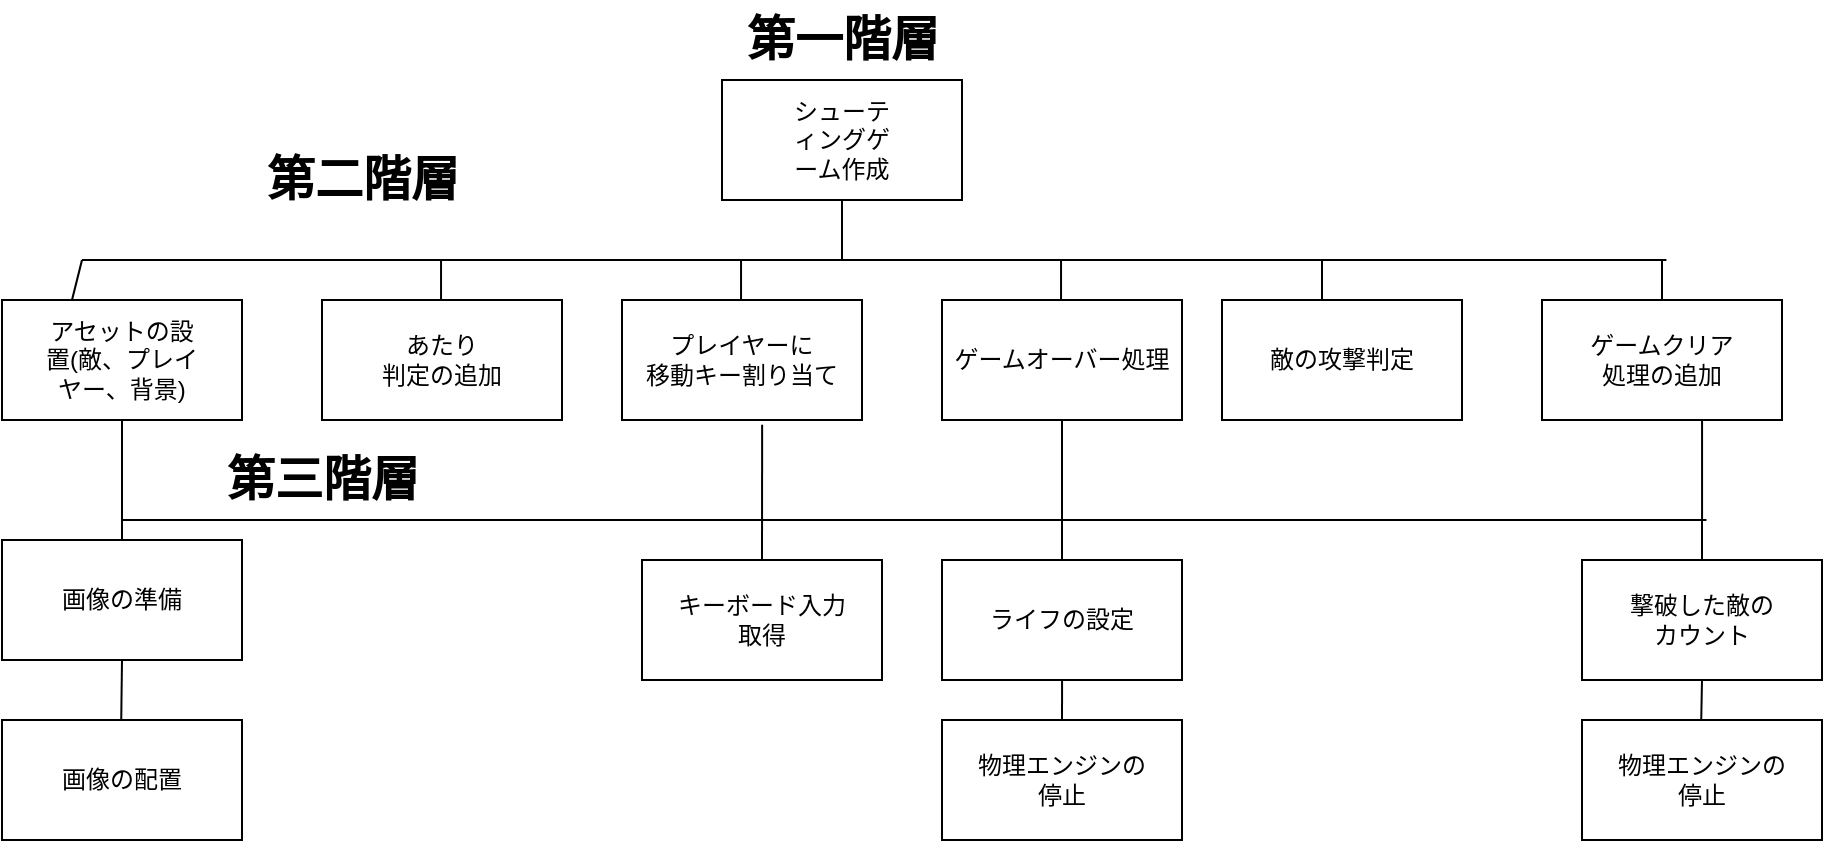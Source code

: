 <mxfile>
    <diagram id="gwfJAOyBcQbmP1t_KN3X" name="ページ1">
        <mxGraphModel dx="1047" dy="2962" grid="1" gridSize="10" guides="1" tooltips="1" connect="1" arrows="1" fold="1" page="1" pageScale="1" pageWidth="850" pageHeight="1100" math="0" shadow="0">
            <root>
                <mxCell id="0"/>
                <mxCell id="1" parent="0"/>
                <mxCell id="4" value="" style="group" parent="1" vertex="1" connectable="0">
                    <mxGeometry x="380" y="-2150" width="120" height="60" as="geometry"/>
                </mxCell>
                <mxCell id="2" value="" style="rounded=0;whiteSpace=wrap;html=1;" parent="4" vertex="1">
                    <mxGeometry width="120" height="60" as="geometry"/>
                </mxCell>
                <mxCell id="3" value="シューティングゲーム作成" style="text;html=1;strokeColor=none;fillColor=none;align=center;verticalAlign=middle;whiteSpace=wrap;rounded=0;" parent="4" vertex="1">
                    <mxGeometry x="30" y="15" width="60" height="30" as="geometry"/>
                </mxCell>
                <mxCell id="45" value="" style="endArrow=none;html=1;entryX=0.5;entryY=1;entryDx=0;entryDy=0;" edge="1" parent="4" target="2">
                    <mxGeometry width="50" height="50" relative="1" as="geometry">
                        <mxPoint x="60" y="90" as="sourcePoint"/>
                        <mxPoint x="110" y="40" as="targetPoint"/>
                    </mxGeometry>
                </mxCell>
                <mxCell id="5" value="" style="group" parent="1" vertex="1" connectable="0">
                    <mxGeometry x="20" y="-2040" width="120" height="60" as="geometry"/>
                </mxCell>
                <mxCell id="6" value="" style="rounded=0;whiteSpace=wrap;html=1;" parent="5" vertex="1">
                    <mxGeometry width="120" height="60" as="geometry"/>
                </mxCell>
                <mxCell id="7" value="アセットの設置(敵、プレイヤー、背景)" style="text;html=1;strokeColor=none;fillColor=none;align=center;verticalAlign=middle;whiteSpace=wrap;rounded=0;" parent="5" vertex="1">
                    <mxGeometry x="20" y="12.5" width="80" height="35" as="geometry"/>
                </mxCell>
                <mxCell id="9" value="" style="group" parent="1" vertex="1" connectable="0">
                    <mxGeometry x="180" y="-2040" width="120" height="60" as="geometry"/>
                </mxCell>
                <mxCell id="10" value="" style="rounded=0;whiteSpace=wrap;html=1;" parent="9" vertex="1">
                    <mxGeometry width="120" height="60" as="geometry"/>
                </mxCell>
                <mxCell id="11" value="あたり&lt;br&gt;判定の追加" style="text;html=1;strokeColor=none;fillColor=none;align=center;verticalAlign=middle;whiteSpace=wrap;rounded=0;" parent="9" vertex="1">
                    <mxGeometry x="25" y="12.5" width="70" height="35" as="geometry"/>
                </mxCell>
                <mxCell id="12" value="" style="group" vertex="1" connectable="0" parent="1">
                    <mxGeometry x="330" y="-2040" width="120" height="60" as="geometry"/>
                </mxCell>
                <mxCell id="13" value="プレイヤーに&lt;br&gt;移動キー割り当て" style="rounded=0;whiteSpace=wrap;html=1;" vertex="1" parent="12">
                    <mxGeometry width="120" height="60" as="geometry"/>
                </mxCell>
                <mxCell id="15" value="" style="group" vertex="1" connectable="0" parent="1">
                    <mxGeometry x="490" y="-1910" width="120" height="60" as="geometry"/>
                </mxCell>
                <mxCell id="16" value="ライフの設定" style="rounded=0;whiteSpace=wrap;html=1;" vertex="1" parent="15">
                    <mxGeometry width="120" height="60" as="geometry"/>
                </mxCell>
                <mxCell id="17" value="" style="group" vertex="1" connectable="0" parent="1">
                    <mxGeometry x="630" y="-2040" width="120" height="60" as="geometry"/>
                </mxCell>
                <mxCell id="18" value="敵の攻撃判定" style="rounded=0;whiteSpace=wrap;html=1;" vertex="1" parent="17">
                    <mxGeometry width="120" height="60" as="geometry"/>
                </mxCell>
                <mxCell id="19" value="" style="group" vertex="1" connectable="0" parent="1">
                    <mxGeometry x="790" y="-2040" width="120" height="60" as="geometry"/>
                </mxCell>
                <mxCell id="20" value="ゲームクリア&lt;br&gt;処理の追加" style="rounded=0;whiteSpace=wrap;html=1;" vertex="1" parent="19">
                    <mxGeometry width="120" height="60" as="geometry"/>
                </mxCell>
                <mxCell id="21" value="" style="group" vertex="1" connectable="0" parent="1">
                    <mxGeometry x="490" y="-2040" width="120" height="60" as="geometry"/>
                </mxCell>
                <mxCell id="22" value="ゲームオーバー処理" style="rounded=0;whiteSpace=wrap;html=1;" vertex="1" parent="21">
                    <mxGeometry width="120" height="60" as="geometry"/>
                </mxCell>
                <mxCell id="23" value="" style="group" vertex="1" connectable="0" parent="1">
                    <mxGeometry x="20" y="-1920" width="120" height="60" as="geometry"/>
                </mxCell>
                <mxCell id="24" value="" style="rounded=0;whiteSpace=wrap;html=1;" vertex="1" parent="23">
                    <mxGeometry width="120" height="60" as="geometry"/>
                </mxCell>
                <mxCell id="25" value="画像の準備" style="text;html=1;strokeColor=none;fillColor=none;align=center;verticalAlign=middle;whiteSpace=wrap;rounded=0;" vertex="1" parent="23">
                    <mxGeometry x="25" y="12.5" width="70" height="35" as="geometry"/>
                </mxCell>
                <mxCell id="29" value="" style="group" vertex="1" connectable="0" parent="1">
                    <mxGeometry x="340" y="-1910" width="120" height="60" as="geometry"/>
                </mxCell>
                <mxCell id="30" value="キーボード入力&lt;br&gt;取得" style="rounded=0;whiteSpace=wrap;html=1;" vertex="1" parent="29">
                    <mxGeometry width="120" height="60" as="geometry"/>
                </mxCell>
                <mxCell id="31" value="" style="group" vertex="1" connectable="0" parent="1">
                    <mxGeometry x="810" y="-1910" width="120" height="60" as="geometry"/>
                </mxCell>
                <mxCell id="32" value="撃破した敵の&lt;br&gt;カウント" style="rounded=0;whiteSpace=wrap;html=1;" vertex="1" parent="31">
                    <mxGeometry width="120" height="60" as="geometry"/>
                </mxCell>
                <mxCell id="59" value="" style="endArrow=none;html=1;" edge="1" parent="31">
                    <mxGeometry width="50" height="50" relative="1" as="geometry">
                        <mxPoint x="59.62" y="80" as="sourcePoint"/>
                        <mxPoint x="60" y="60" as="targetPoint"/>
                    </mxGeometry>
                </mxCell>
                <mxCell id="33" value="" style="group" vertex="1" connectable="0" parent="1">
                    <mxGeometry x="20" y="-1830" width="120" height="60" as="geometry"/>
                </mxCell>
                <mxCell id="34" value="" style="rounded=0;whiteSpace=wrap;html=1;" vertex="1" parent="33">
                    <mxGeometry width="120" height="60" as="geometry"/>
                </mxCell>
                <mxCell id="35" value="画像の配置" style="text;html=1;strokeColor=none;fillColor=none;align=center;verticalAlign=middle;whiteSpace=wrap;rounded=0;" vertex="1" parent="33">
                    <mxGeometry x="25" y="12.5" width="70" height="35" as="geometry"/>
                </mxCell>
                <mxCell id="36" value="" style="group" vertex="1" connectable="0" parent="1">
                    <mxGeometry x="490" y="-1830" width="120" height="60" as="geometry"/>
                </mxCell>
                <mxCell id="37" value="物理エンジンの&lt;br&gt;停止" style="rounded=0;whiteSpace=wrap;html=1;" vertex="1" parent="36">
                    <mxGeometry width="120" height="60" as="geometry"/>
                </mxCell>
                <mxCell id="38" value="" style="group" vertex="1" connectable="0" parent="1">
                    <mxGeometry x="810" y="-1830" width="120" height="60" as="geometry"/>
                </mxCell>
                <mxCell id="39" value="物理エンジンの&lt;br&gt;停止" style="rounded=0;whiteSpace=wrap;html=1;" vertex="1" parent="38">
                    <mxGeometry width="120" height="60" as="geometry"/>
                </mxCell>
                <mxCell id="42" value="" style="endArrow=none;html=1;" edge="1" parent="1">
                    <mxGeometry width="50" height="50" relative="1" as="geometry">
                        <mxPoint x="60" y="-2060" as="sourcePoint"/>
                        <mxPoint x="852.222" y="-2060" as="targetPoint"/>
                    </mxGeometry>
                </mxCell>
                <mxCell id="43" value="" style="endArrow=none;html=1;" edge="1" parent="1">
                    <mxGeometry width="50" height="50" relative="1" as="geometry">
                        <mxPoint x="55" y="-2040" as="sourcePoint"/>
                        <mxPoint x="60" y="-2060" as="targetPoint"/>
                    </mxGeometry>
                </mxCell>
                <mxCell id="44" value="" style="endArrow=none;html=1;" edge="1" parent="1">
                    <mxGeometry width="50" height="50" relative="1" as="geometry">
                        <mxPoint x="850" y="-2040" as="sourcePoint"/>
                        <mxPoint x="850" y="-2060" as="targetPoint"/>
                    </mxGeometry>
                </mxCell>
                <mxCell id="46" value="" style="endArrow=none;html=1;" edge="1" parent="1">
                    <mxGeometry width="50" height="50" relative="1" as="geometry">
                        <mxPoint x="680" y="-2040" as="sourcePoint"/>
                        <mxPoint x="680" y="-2060" as="targetPoint"/>
                    </mxGeometry>
                </mxCell>
                <mxCell id="47" value="" style="endArrow=none;html=1;" edge="1" parent="1">
                    <mxGeometry width="50" height="50" relative="1" as="geometry">
                        <mxPoint x="549.52" y="-2040" as="sourcePoint"/>
                        <mxPoint x="549.52" y="-2060" as="targetPoint"/>
                    </mxGeometry>
                </mxCell>
                <mxCell id="49" value="" style="endArrow=none;html=1;" edge="1" parent="1">
                    <mxGeometry width="50" height="50" relative="1" as="geometry">
                        <mxPoint x="389.52" y="-2040" as="sourcePoint"/>
                        <mxPoint x="389.52" y="-2060" as="targetPoint"/>
                    </mxGeometry>
                </mxCell>
                <mxCell id="50" value="" style="endArrow=none;html=1;" edge="1" parent="1">
                    <mxGeometry width="50" height="50" relative="1" as="geometry">
                        <mxPoint x="239.52" y="-2040" as="sourcePoint"/>
                        <mxPoint x="239.52" y="-2060" as="targetPoint"/>
                    </mxGeometry>
                </mxCell>
                <mxCell id="51" value="第二階層" style="text;strokeColor=none;fillColor=none;html=1;fontSize=24;fontStyle=1;verticalAlign=middle;align=center;" vertex="1" parent="1">
                    <mxGeometry x="150" y="-2120" width="100" height="40" as="geometry"/>
                </mxCell>
                <mxCell id="52" value="" style="endArrow=none;html=1;" edge="1" parent="1">
                    <mxGeometry width="50" height="50" relative="1" as="geometry">
                        <mxPoint x="80.0" y="-1930" as="sourcePoint"/>
                        <mxPoint x="872.222" y="-1930" as="targetPoint"/>
                    </mxGeometry>
                </mxCell>
                <mxCell id="53" value="" style="endArrow=none;html=1;entryX=0.667;entryY=1;entryDx=0;entryDy=0;entryPerimeter=0;" edge="1" parent="1" source="32" target="20">
                    <mxGeometry width="50" height="50" relative="1" as="geometry">
                        <mxPoint x="870" y="-1930" as="sourcePoint"/>
                        <mxPoint x="870" y="-1950" as="targetPoint"/>
                    </mxGeometry>
                </mxCell>
                <mxCell id="54" value="" style="endArrow=none;html=1;entryX=0.5;entryY=1;entryDx=0;entryDy=0;exitX=0.5;exitY=0;exitDx=0;exitDy=0;" edge="1" parent="1" source="16" target="22">
                    <mxGeometry width="50" height="50" relative="1" as="geometry">
                        <mxPoint x="549.63" y="-1930" as="sourcePoint"/>
                        <mxPoint x="549.63" y="-1950" as="targetPoint"/>
                    </mxGeometry>
                </mxCell>
                <mxCell id="55" value="" style="endArrow=none;html=1;entryX=0.584;entryY=1.039;entryDx=0;entryDy=0;entryPerimeter=0;exitX=0.5;exitY=0;exitDx=0;exitDy=0;" edge="1" parent="1" source="30" target="13">
                    <mxGeometry width="50" height="50" relative="1" as="geometry">
                        <mxPoint x="400" y="-1930" as="sourcePoint"/>
                        <mxPoint x="400" y="-1950" as="targetPoint"/>
                    </mxGeometry>
                </mxCell>
                <mxCell id="56" value="" style="endArrow=none;html=1;entryX=0.5;entryY=1;entryDx=0;entryDy=0;exitX=0.5;exitY=0;exitDx=0;exitDy=0;" edge="1" parent="1" source="24" target="6">
                    <mxGeometry width="50" height="50" relative="1" as="geometry">
                        <mxPoint x="79.63" y="-1930" as="sourcePoint"/>
                        <mxPoint x="79.63" y="-1950" as="targetPoint"/>
                    </mxGeometry>
                </mxCell>
                <mxCell id="57" value="" style="endArrow=none;html=1;entryX=0.5;entryY=1;entryDx=0;entryDy=0;" edge="1" parent="1" target="24">
                    <mxGeometry width="50" height="50" relative="1" as="geometry">
                        <mxPoint x="79.62" y="-1830" as="sourcePoint"/>
                        <mxPoint x="79.62" y="-1850" as="targetPoint"/>
                    </mxGeometry>
                </mxCell>
                <mxCell id="61" value="第三階層" style="text;strokeColor=none;fillColor=none;html=1;fontSize=24;fontStyle=1;verticalAlign=middle;align=center;" vertex="1" parent="1">
                    <mxGeometry x="130" y="-1970" width="100" height="40" as="geometry"/>
                </mxCell>
                <mxCell id="62" value="第一階層" style="text;strokeColor=none;fillColor=none;html=1;fontSize=24;fontStyle=1;verticalAlign=middle;align=center;" vertex="1" parent="1">
                    <mxGeometry x="390" y="-2190" width="100" height="40" as="geometry"/>
                </mxCell>
                <mxCell id="63" value="" style="endArrow=none;html=1;entryX=0.5;entryY=1;entryDx=0;entryDy=0;" edge="1" parent="1">
                    <mxGeometry width="50" height="50" relative="1" as="geometry">
                        <mxPoint x="550" y="-1830" as="sourcePoint"/>
                        <mxPoint x="550.04" y="-1850" as="targetPoint"/>
                    </mxGeometry>
                </mxCell>
            </root>
        </mxGraphModel>
    </diagram>
</mxfile>